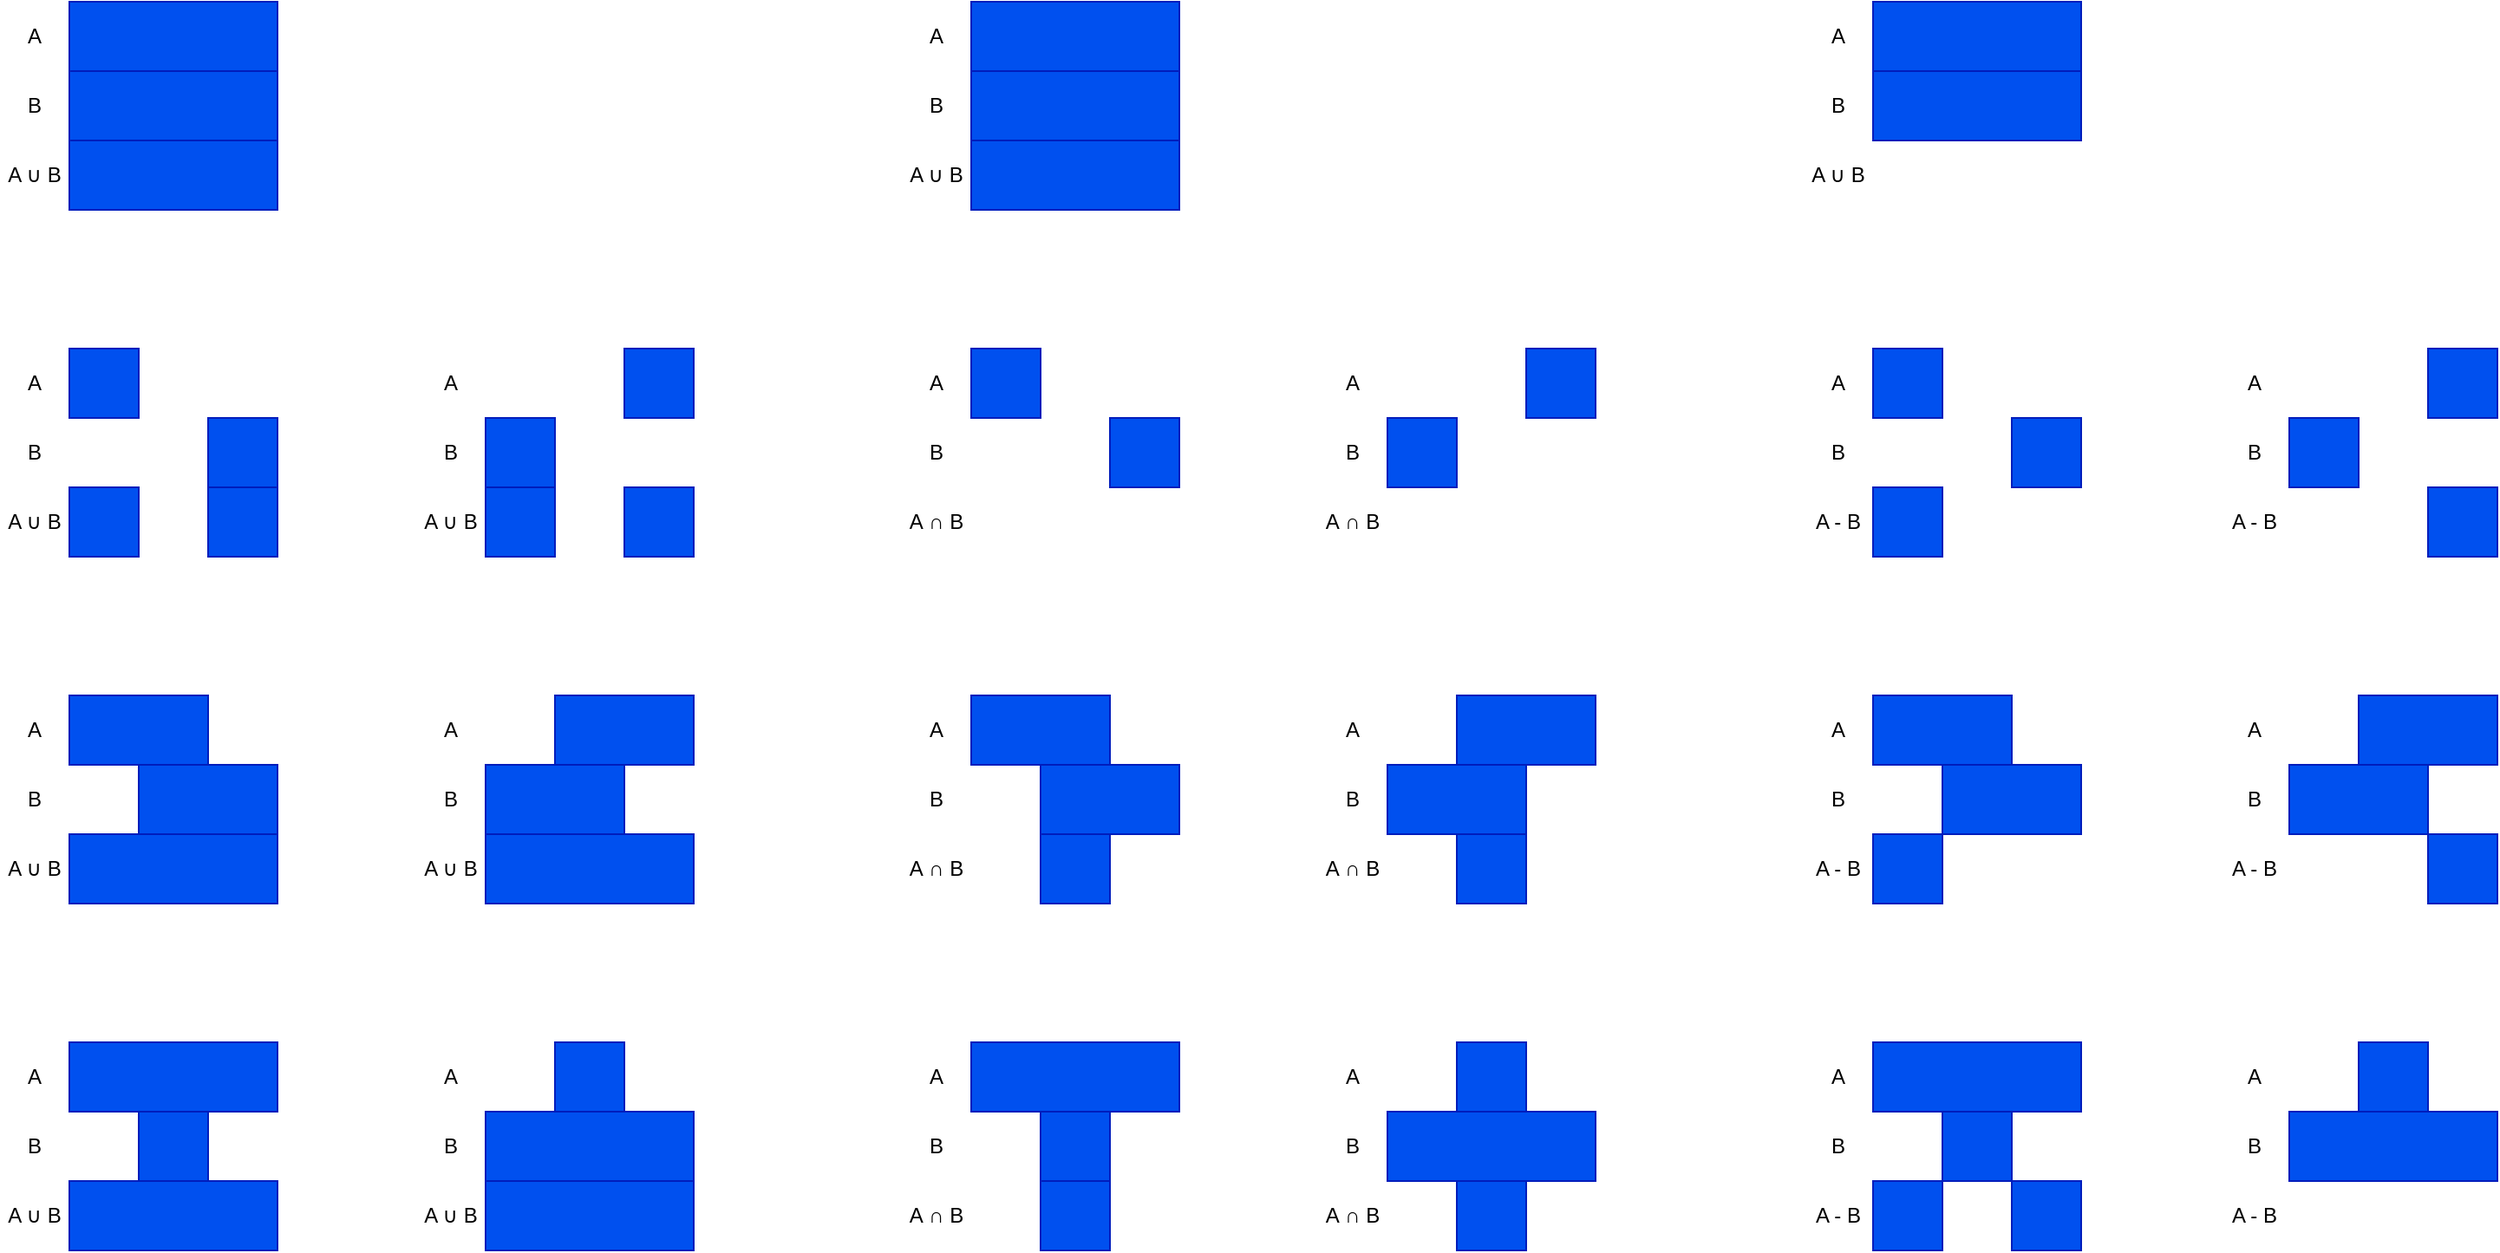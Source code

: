 <mxfile version="26.0.4">
  <diagram name="Página-1" id="0P5e-JBuwZ5SgOw4xPhd">
    <mxGraphModel dx="1028" dy="548" grid="1" gridSize="10" guides="1" tooltips="1" connect="1" arrows="1" fold="1" page="1" pageScale="1" pageWidth="2336" pageHeight="1654" math="0" shadow="0">
      <root>
        <mxCell id="0" />
        <mxCell id="1" parent="0" />
        <mxCell id="MSWZd27J1eRuXuV8zKMv-4" style="edgeStyle=orthogonalEdgeStyle;rounded=0;orthogonalLoop=1;jettySize=auto;html=1;exitX=0.25;exitY=0;exitDx=0;exitDy=0;" parent="1" edge="1">
          <mxGeometry relative="1" as="geometry">
            <mxPoint x="330" y="200" as="sourcePoint" />
          </mxGeometry>
        </mxCell>
        <mxCell id="MSWZd27J1eRuXuV8zKMv-10" value="" style="rounded=0;whiteSpace=wrap;html=1;fillColor=#0050ef;fontColor=#ffffff;strokeColor=#001DBC;" parent="1" vertex="1">
          <mxGeometry x="400" y="400" width="40" height="40" as="geometry" />
        </mxCell>
        <mxCell id="MSWZd27J1eRuXuV8zKMv-11" value="A" style="text;html=1;align=center;verticalAlign=middle;whiteSpace=wrap;rounded=0;" parent="1" vertex="1">
          <mxGeometry x="360" y="400" width="40" height="40" as="geometry" />
        </mxCell>
        <mxCell id="MSWZd27J1eRuXuV8zKMv-12" value="B" style="text;html=1;align=center;verticalAlign=middle;whiteSpace=wrap;rounded=0;" parent="1" vertex="1">
          <mxGeometry x="360" y="440" width="40" height="40" as="geometry" />
        </mxCell>
        <mxCell id="MSWZd27J1eRuXuV8zKMv-13" value="A ∪ B" style="text;html=1;align=center;verticalAlign=middle;whiteSpace=wrap;rounded=0;" parent="1" vertex="1">
          <mxGeometry x="360" y="480" width="40" height="40" as="geometry" />
        </mxCell>
        <mxCell id="MSWZd27J1eRuXuV8zKMv-15" value="" style="rounded=0;whiteSpace=wrap;html=1;fillColor=#0050ef;fontColor=#ffffff;strokeColor=#001DBC;" parent="1" vertex="1">
          <mxGeometry x="480" y="440" width="40" height="40" as="geometry" />
        </mxCell>
        <mxCell id="MSWZd27J1eRuXuV8zKMv-17" value="" style="rounded=0;whiteSpace=wrap;html=1;fillColor=#0050ef;fontColor=#ffffff;strokeColor=#001DBC;" parent="1" vertex="1">
          <mxGeometry x="400" y="600" width="80" height="40" as="geometry" />
        </mxCell>
        <mxCell id="MSWZd27J1eRuXuV8zKMv-18" value="A" style="text;html=1;align=center;verticalAlign=middle;whiteSpace=wrap;rounded=0;" parent="1" vertex="1">
          <mxGeometry x="360" y="600" width="40" height="40" as="geometry" />
        </mxCell>
        <mxCell id="MSWZd27J1eRuXuV8zKMv-19" value="B" style="text;html=1;align=center;verticalAlign=middle;whiteSpace=wrap;rounded=0;" parent="1" vertex="1">
          <mxGeometry x="360" y="640" width="40" height="40" as="geometry" />
        </mxCell>
        <mxCell id="MSWZd27J1eRuXuV8zKMv-20" value="A ∪ B" style="text;html=1;align=center;verticalAlign=middle;whiteSpace=wrap;rounded=0;" parent="1" vertex="1">
          <mxGeometry x="360" y="680" width="40" height="40" as="geometry" />
        </mxCell>
        <mxCell id="MSWZd27J1eRuXuV8zKMv-21" value="" style="rounded=0;whiteSpace=wrap;html=1;fillColor=#0050ef;fontColor=#ffffff;strokeColor=#001DBC;" parent="1" vertex="1">
          <mxGeometry x="400" y="680" width="120" height="40" as="geometry" />
        </mxCell>
        <mxCell id="MSWZd27J1eRuXuV8zKMv-22" value="" style="rounded=0;whiteSpace=wrap;html=1;fillColor=#0050ef;fontColor=#ffffff;strokeColor=#001DBC;" parent="1" vertex="1">
          <mxGeometry x="440" y="640" width="80" height="40" as="geometry" />
        </mxCell>
        <mxCell id="MSWZd27J1eRuXuV8zKMv-24" value="" style="rounded=0;whiteSpace=wrap;html=1;fillColor=#0050ef;fontColor=#ffffff;strokeColor=#001DBC;" parent="1" vertex="1">
          <mxGeometry x="400" y="800" width="120" height="40" as="geometry" />
        </mxCell>
        <mxCell id="MSWZd27J1eRuXuV8zKMv-25" value="A" style="text;html=1;align=center;verticalAlign=middle;whiteSpace=wrap;rounded=0;" parent="1" vertex="1">
          <mxGeometry x="360" y="800" width="40" height="40" as="geometry" />
        </mxCell>
        <mxCell id="MSWZd27J1eRuXuV8zKMv-26" value="B" style="text;html=1;align=center;verticalAlign=middle;whiteSpace=wrap;rounded=0;" parent="1" vertex="1">
          <mxGeometry x="360" y="840" width="40" height="40" as="geometry" />
        </mxCell>
        <mxCell id="MSWZd27J1eRuXuV8zKMv-27" value="A ∪ B" style="text;html=1;align=center;verticalAlign=middle;whiteSpace=wrap;rounded=0;" parent="1" vertex="1">
          <mxGeometry x="360" y="880" width="40" height="40" as="geometry" />
        </mxCell>
        <mxCell id="MSWZd27J1eRuXuV8zKMv-28" value="" style="rounded=0;whiteSpace=wrap;html=1;fillColor=#0050ef;fontColor=#ffffff;strokeColor=#001DBC;" parent="1" vertex="1">
          <mxGeometry x="400" y="880" width="120" height="40" as="geometry" />
        </mxCell>
        <mxCell id="MSWZd27J1eRuXuV8zKMv-29" value="" style="rounded=0;whiteSpace=wrap;html=1;fillColor=#0050ef;fontColor=#ffffff;strokeColor=#001DBC;" parent="1" vertex="1">
          <mxGeometry x="440" y="840" width="40" height="40" as="geometry" />
        </mxCell>
        <mxCell id="MSWZd27J1eRuXuV8zKMv-30" value="" style="rounded=0;whiteSpace=wrap;html=1;fillColor=#0050ef;fontColor=#ffffff;strokeColor=#001DBC;" parent="1" vertex="1">
          <mxGeometry x="680" y="800" width="40" height="40" as="geometry" />
        </mxCell>
        <mxCell id="MSWZd27J1eRuXuV8zKMv-31" value="A" style="text;html=1;align=center;verticalAlign=middle;whiteSpace=wrap;rounded=0;" parent="1" vertex="1">
          <mxGeometry x="600" y="800" width="40" height="40" as="geometry" />
        </mxCell>
        <mxCell id="MSWZd27J1eRuXuV8zKMv-32" value="B" style="text;html=1;align=center;verticalAlign=middle;whiteSpace=wrap;rounded=0;" parent="1" vertex="1">
          <mxGeometry x="600" y="840" width="40" height="40" as="geometry" />
        </mxCell>
        <mxCell id="MSWZd27J1eRuXuV8zKMv-33" value="A ∪ B" style="text;html=1;align=center;verticalAlign=middle;whiteSpace=wrap;rounded=0;" parent="1" vertex="1">
          <mxGeometry x="600" y="880" width="40" height="40" as="geometry" />
        </mxCell>
        <mxCell id="MSWZd27J1eRuXuV8zKMv-34" value="" style="rounded=0;whiteSpace=wrap;html=1;fillColor=#0050ef;fontColor=#ffffff;strokeColor=#001DBC;" parent="1" vertex="1">
          <mxGeometry x="640" y="880" width="120" height="40" as="geometry" />
        </mxCell>
        <mxCell id="MSWZd27J1eRuXuV8zKMv-35" value="" style="rounded=0;whiteSpace=wrap;html=1;fillColor=#0050ef;fontColor=#ffffff;strokeColor=#001DBC;" parent="1" vertex="1">
          <mxGeometry x="640" y="840" width="120" height="40" as="geometry" />
        </mxCell>
        <mxCell id="MSWZd27J1eRuXuV8zKMv-36" value="" style="rounded=0;whiteSpace=wrap;html=1;fillColor=#0050ef;fontColor=#ffffff;strokeColor=#001DBC;" parent="1" vertex="1">
          <mxGeometry x="680" y="600" width="80" height="40" as="geometry" />
        </mxCell>
        <mxCell id="MSWZd27J1eRuXuV8zKMv-37" value="A" style="text;html=1;align=center;verticalAlign=middle;whiteSpace=wrap;rounded=0;" parent="1" vertex="1">
          <mxGeometry x="600" y="600" width="40" height="40" as="geometry" />
        </mxCell>
        <mxCell id="MSWZd27J1eRuXuV8zKMv-38" value="B" style="text;html=1;align=center;verticalAlign=middle;whiteSpace=wrap;rounded=0;" parent="1" vertex="1">
          <mxGeometry x="600" y="640" width="40" height="40" as="geometry" />
        </mxCell>
        <mxCell id="MSWZd27J1eRuXuV8zKMv-39" value="A ∪ B" style="text;html=1;align=center;verticalAlign=middle;whiteSpace=wrap;rounded=0;" parent="1" vertex="1">
          <mxGeometry x="600" y="680" width="40" height="40" as="geometry" />
        </mxCell>
        <mxCell id="MSWZd27J1eRuXuV8zKMv-40" value="" style="rounded=0;whiteSpace=wrap;html=1;fillColor=#0050ef;fontColor=#ffffff;strokeColor=#001DBC;" parent="1" vertex="1">
          <mxGeometry x="640" y="680" width="120" height="40" as="geometry" />
        </mxCell>
        <mxCell id="MSWZd27J1eRuXuV8zKMv-41" value="" style="rounded=0;whiteSpace=wrap;html=1;fillColor=#0050ef;fontColor=#ffffff;strokeColor=#001DBC;" parent="1" vertex="1">
          <mxGeometry x="640" y="640" width="80" height="40" as="geometry" />
        </mxCell>
        <mxCell id="MSWZd27J1eRuXuV8zKMv-48" value="" style="rounded=0;whiteSpace=wrap;html=1;fillColor=#0050ef;fontColor=#ffffff;strokeColor=#001DBC;" parent="1" vertex="1">
          <mxGeometry x="720" y="400" width="40" height="40" as="geometry" />
        </mxCell>
        <mxCell id="MSWZd27J1eRuXuV8zKMv-49" value="A" style="text;html=1;align=center;verticalAlign=middle;whiteSpace=wrap;rounded=0;" parent="1" vertex="1">
          <mxGeometry x="600" y="400" width="40" height="40" as="geometry" />
        </mxCell>
        <mxCell id="MSWZd27J1eRuXuV8zKMv-50" value="B" style="text;html=1;align=center;verticalAlign=middle;whiteSpace=wrap;rounded=0;" parent="1" vertex="1">
          <mxGeometry x="600" y="440" width="40" height="40" as="geometry" />
        </mxCell>
        <mxCell id="MSWZd27J1eRuXuV8zKMv-51" value="A ∪ B" style="text;html=1;align=center;verticalAlign=middle;whiteSpace=wrap;rounded=0;" parent="1" vertex="1">
          <mxGeometry x="600" y="480" width="40" height="40" as="geometry" />
        </mxCell>
        <mxCell id="MSWZd27J1eRuXuV8zKMv-52" value="" style="rounded=0;whiteSpace=wrap;html=1;fillColor=#0050ef;fontColor=#ffffff;strokeColor=#001DBC;" parent="1" vertex="1">
          <mxGeometry x="640" y="480" width="40" height="40" as="geometry" />
        </mxCell>
        <mxCell id="MSWZd27J1eRuXuV8zKMv-53" value="" style="rounded=0;whiteSpace=wrap;html=1;fillColor=#0050ef;fontColor=#ffffff;strokeColor=#001DBC;" parent="1" vertex="1">
          <mxGeometry x="640" y="440" width="40" height="40" as="geometry" />
        </mxCell>
        <mxCell id="MSWZd27J1eRuXuV8zKMv-54" value="" style="rounded=0;whiteSpace=wrap;html=1;fillColor=#0050ef;fontColor=#ffffff;strokeColor=#001DBC;" parent="1" vertex="1">
          <mxGeometry x="720" y="480" width="40" height="40" as="geometry" />
        </mxCell>
        <mxCell id="2bcEdk9TwT6hFKMvWwS6-1" value="" style="rounded=0;whiteSpace=wrap;html=1;fillColor=#0050ef;fontColor=#ffffff;strokeColor=#001DBC;" vertex="1" parent="1">
          <mxGeometry x="400" y="480" width="40" height="40" as="geometry" />
        </mxCell>
        <mxCell id="2bcEdk9TwT6hFKMvWwS6-2" value="" style="rounded=0;whiteSpace=wrap;html=1;fillColor=#0050ef;fontColor=#ffffff;strokeColor=#001DBC;" vertex="1" parent="1">
          <mxGeometry x="480" y="480" width="40" height="40" as="geometry" />
        </mxCell>
        <mxCell id="2bcEdk9TwT6hFKMvWwS6-3" value="" style="rounded=0;whiteSpace=wrap;html=1;fillColor=#0050ef;fontColor=#ffffff;strokeColor=#001DBC;" vertex="1" parent="1">
          <mxGeometry x="920" y="400" width="40" height="40" as="geometry" />
        </mxCell>
        <mxCell id="2bcEdk9TwT6hFKMvWwS6-4" value="A" style="text;html=1;align=center;verticalAlign=middle;whiteSpace=wrap;rounded=0;" vertex="1" parent="1">
          <mxGeometry x="880" y="400" width="40" height="40" as="geometry" />
        </mxCell>
        <mxCell id="2bcEdk9TwT6hFKMvWwS6-5" value="B" style="text;html=1;align=center;verticalAlign=middle;whiteSpace=wrap;rounded=0;" vertex="1" parent="1">
          <mxGeometry x="880" y="440" width="40" height="40" as="geometry" />
        </mxCell>
        <mxCell id="2bcEdk9TwT6hFKMvWwS6-6" value="A&amp;nbsp;&lt;span style=&quot;background-color: transparent; color: light-dark(rgb(0, 0, 0), rgb(255, 255, 255));&quot;&gt;∩&amp;nbsp;&lt;/span&gt;&lt;span style=&quot;background-color: transparent; color: light-dark(rgb(0, 0, 0), rgb(255, 255, 255));&quot;&gt;B&lt;/span&gt;" style="text;html=1;align=center;verticalAlign=middle;whiteSpace=wrap;rounded=0;" vertex="1" parent="1">
          <mxGeometry x="880" y="480" width="40" height="40" as="geometry" />
        </mxCell>
        <mxCell id="2bcEdk9TwT6hFKMvWwS6-7" value="" style="rounded=0;whiteSpace=wrap;html=1;fillColor=#0050ef;fontColor=#ffffff;strokeColor=#001DBC;" vertex="1" parent="1">
          <mxGeometry x="1000" y="440" width="40" height="40" as="geometry" />
        </mxCell>
        <mxCell id="2bcEdk9TwT6hFKMvWwS6-8" value="" style="rounded=0;whiteSpace=wrap;html=1;fillColor=#0050ef;fontColor=#ffffff;strokeColor=#001DBC;" vertex="1" parent="1">
          <mxGeometry x="920" y="600" width="80" height="40" as="geometry" />
        </mxCell>
        <mxCell id="2bcEdk9TwT6hFKMvWwS6-9" value="A" style="text;html=1;align=center;verticalAlign=middle;whiteSpace=wrap;rounded=0;" vertex="1" parent="1">
          <mxGeometry x="880" y="600" width="40" height="40" as="geometry" />
        </mxCell>
        <mxCell id="2bcEdk9TwT6hFKMvWwS6-10" value="B" style="text;html=1;align=center;verticalAlign=middle;whiteSpace=wrap;rounded=0;" vertex="1" parent="1">
          <mxGeometry x="880" y="640" width="40" height="40" as="geometry" />
        </mxCell>
        <mxCell id="2bcEdk9TwT6hFKMvWwS6-12" value="" style="rounded=0;whiteSpace=wrap;html=1;fillColor=#0050ef;fontColor=#ffffff;strokeColor=#001DBC;" vertex="1" parent="1">
          <mxGeometry x="960" y="680" width="40" height="40" as="geometry" />
        </mxCell>
        <mxCell id="2bcEdk9TwT6hFKMvWwS6-13" value="" style="rounded=0;whiteSpace=wrap;html=1;fillColor=#0050ef;fontColor=#ffffff;strokeColor=#001DBC;" vertex="1" parent="1">
          <mxGeometry x="960" y="640" width="80" height="40" as="geometry" />
        </mxCell>
        <mxCell id="2bcEdk9TwT6hFKMvWwS6-14" value="" style="rounded=0;whiteSpace=wrap;html=1;fillColor=#0050ef;fontColor=#ffffff;strokeColor=#001DBC;" vertex="1" parent="1">
          <mxGeometry x="920" y="800" width="120" height="40" as="geometry" />
        </mxCell>
        <mxCell id="2bcEdk9TwT6hFKMvWwS6-15" value="A" style="text;html=1;align=center;verticalAlign=middle;whiteSpace=wrap;rounded=0;" vertex="1" parent="1">
          <mxGeometry x="880" y="800" width="40" height="40" as="geometry" />
        </mxCell>
        <mxCell id="2bcEdk9TwT6hFKMvWwS6-16" value="B" style="text;html=1;align=center;verticalAlign=middle;whiteSpace=wrap;rounded=0;" vertex="1" parent="1">
          <mxGeometry x="880" y="840" width="40" height="40" as="geometry" />
        </mxCell>
        <mxCell id="2bcEdk9TwT6hFKMvWwS6-18" value="" style="rounded=0;whiteSpace=wrap;html=1;fillColor=#0050ef;fontColor=#ffffff;strokeColor=#001DBC;" vertex="1" parent="1">
          <mxGeometry x="960" y="880" width="40" height="40" as="geometry" />
        </mxCell>
        <mxCell id="2bcEdk9TwT6hFKMvWwS6-19" value="" style="rounded=0;whiteSpace=wrap;html=1;fillColor=#0050ef;fontColor=#ffffff;strokeColor=#001DBC;" vertex="1" parent="1">
          <mxGeometry x="960" y="840" width="40" height="40" as="geometry" />
        </mxCell>
        <mxCell id="2bcEdk9TwT6hFKMvWwS6-20" value="" style="rounded=0;whiteSpace=wrap;html=1;fillColor=#0050ef;fontColor=#ffffff;strokeColor=#001DBC;" vertex="1" parent="1">
          <mxGeometry x="1200" y="800" width="40" height="40" as="geometry" />
        </mxCell>
        <mxCell id="2bcEdk9TwT6hFKMvWwS6-21" value="A" style="text;html=1;align=center;verticalAlign=middle;whiteSpace=wrap;rounded=0;" vertex="1" parent="1">
          <mxGeometry x="1120" y="800" width="40" height="40" as="geometry" />
        </mxCell>
        <mxCell id="2bcEdk9TwT6hFKMvWwS6-22" value="B" style="text;html=1;align=center;verticalAlign=middle;whiteSpace=wrap;rounded=0;" vertex="1" parent="1">
          <mxGeometry x="1120" y="840" width="40" height="40" as="geometry" />
        </mxCell>
        <mxCell id="2bcEdk9TwT6hFKMvWwS6-24" value="" style="rounded=0;whiteSpace=wrap;html=1;fillColor=#0050ef;fontColor=#ffffff;strokeColor=#001DBC;" vertex="1" parent="1">
          <mxGeometry x="1200" y="880" width="40" height="40" as="geometry" />
        </mxCell>
        <mxCell id="2bcEdk9TwT6hFKMvWwS6-25" value="" style="rounded=0;whiteSpace=wrap;html=1;fillColor=#0050ef;fontColor=#ffffff;strokeColor=#001DBC;" vertex="1" parent="1">
          <mxGeometry x="1160" y="840" width="120" height="40" as="geometry" />
        </mxCell>
        <mxCell id="2bcEdk9TwT6hFKMvWwS6-26" value="" style="rounded=0;whiteSpace=wrap;html=1;fillColor=#0050ef;fontColor=#ffffff;strokeColor=#001DBC;" vertex="1" parent="1">
          <mxGeometry x="1200" y="600" width="80" height="40" as="geometry" />
        </mxCell>
        <mxCell id="2bcEdk9TwT6hFKMvWwS6-27" value="A" style="text;html=1;align=center;verticalAlign=middle;whiteSpace=wrap;rounded=0;" vertex="1" parent="1">
          <mxGeometry x="1120" y="600" width="40" height="40" as="geometry" />
        </mxCell>
        <mxCell id="2bcEdk9TwT6hFKMvWwS6-28" value="B" style="text;html=1;align=center;verticalAlign=middle;whiteSpace=wrap;rounded=0;" vertex="1" parent="1">
          <mxGeometry x="1120" y="640" width="40" height="40" as="geometry" />
        </mxCell>
        <mxCell id="2bcEdk9TwT6hFKMvWwS6-30" value="" style="rounded=0;whiteSpace=wrap;html=1;fillColor=#0050ef;fontColor=#ffffff;strokeColor=#001DBC;" vertex="1" parent="1">
          <mxGeometry x="1200" y="680" width="40" height="40" as="geometry" />
        </mxCell>
        <mxCell id="2bcEdk9TwT6hFKMvWwS6-31" value="" style="rounded=0;whiteSpace=wrap;html=1;fillColor=#0050ef;fontColor=#ffffff;strokeColor=#001DBC;" vertex="1" parent="1">
          <mxGeometry x="1160" y="640" width="80" height="40" as="geometry" />
        </mxCell>
        <mxCell id="2bcEdk9TwT6hFKMvWwS6-32" value="" style="rounded=0;whiteSpace=wrap;html=1;fillColor=#0050ef;fontColor=#ffffff;strokeColor=#001DBC;" vertex="1" parent="1">
          <mxGeometry x="1240" y="400" width="40" height="40" as="geometry" />
        </mxCell>
        <mxCell id="2bcEdk9TwT6hFKMvWwS6-33" value="A" style="text;html=1;align=center;verticalAlign=middle;whiteSpace=wrap;rounded=0;" vertex="1" parent="1">
          <mxGeometry x="1120" y="400" width="40" height="40" as="geometry" />
        </mxCell>
        <mxCell id="2bcEdk9TwT6hFKMvWwS6-34" value="B" style="text;html=1;align=center;verticalAlign=middle;whiteSpace=wrap;rounded=0;" vertex="1" parent="1">
          <mxGeometry x="1120" y="440" width="40" height="40" as="geometry" />
        </mxCell>
        <mxCell id="2bcEdk9TwT6hFKMvWwS6-37" value="" style="rounded=0;whiteSpace=wrap;html=1;fillColor=#0050ef;fontColor=#ffffff;strokeColor=#001DBC;" vertex="1" parent="1">
          <mxGeometry x="1160" y="440" width="40" height="40" as="geometry" />
        </mxCell>
        <mxCell id="2bcEdk9TwT6hFKMvWwS6-41" value="A&amp;nbsp;&lt;span style=&quot;background-color: transparent; color: light-dark(rgb(0, 0, 0), rgb(255, 255, 255));&quot;&gt;∩&amp;nbsp;&lt;/span&gt;&lt;span style=&quot;background-color: transparent; color: light-dark(rgb(0, 0, 0), rgb(255, 255, 255));&quot;&gt;B&lt;/span&gt;" style="text;html=1;align=center;verticalAlign=middle;whiteSpace=wrap;rounded=0;" vertex="1" parent="1">
          <mxGeometry x="1120" y="480" width="40" height="40" as="geometry" />
        </mxCell>
        <mxCell id="2bcEdk9TwT6hFKMvWwS6-42" value="A&amp;nbsp;&lt;span style=&quot;background-color: transparent; color: light-dark(rgb(0, 0, 0), rgb(255, 255, 255));&quot;&gt;∩&amp;nbsp;&lt;/span&gt;&lt;span style=&quot;background-color: transparent; color: light-dark(rgb(0, 0, 0), rgb(255, 255, 255));&quot;&gt;B&lt;/span&gt;" style="text;html=1;align=center;verticalAlign=middle;whiteSpace=wrap;rounded=0;" vertex="1" parent="1">
          <mxGeometry x="880" y="680" width="40" height="40" as="geometry" />
        </mxCell>
        <mxCell id="2bcEdk9TwT6hFKMvWwS6-43" value="A&amp;nbsp;&lt;span style=&quot;background-color: transparent; color: light-dark(rgb(0, 0, 0), rgb(255, 255, 255));&quot;&gt;∩&amp;nbsp;&lt;/span&gt;&lt;span style=&quot;background-color: transparent; color: light-dark(rgb(0, 0, 0), rgb(255, 255, 255));&quot;&gt;B&lt;/span&gt;" style="text;html=1;align=center;verticalAlign=middle;whiteSpace=wrap;rounded=0;" vertex="1" parent="1">
          <mxGeometry x="1120" y="680" width="40" height="40" as="geometry" />
        </mxCell>
        <mxCell id="2bcEdk9TwT6hFKMvWwS6-44" value="A&amp;nbsp;&lt;span style=&quot;background-color: transparent; color: light-dark(rgb(0, 0, 0), rgb(255, 255, 255));&quot;&gt;∩&amp;nbsp;&lt;/span&gt;&lt;span style=&quot;background-color: transparent; color: light-dark(rgb(0, 0, 0), rgb(255, 255, 255));&quot;&gt;B&lt;/span&gt;" style="text;html=1;align=center;verticalAlign=middle;whiteSpace=wrap;rounded=0;" vertex="1" parent="1">
          <mxGeometry x="880" y="880" width="40" height="40" as="geometry" />
        </mxCell>
        <mxCell id="2bcEdk9TwT6hFKMvWwS6-45" value="A&amp;nbsp;&lt;span style=&quot;background-color: transparent; color: light-dark(rgb(0, 0, 0), rgb(255, 255, 255));&quot;&gt;∩&amp;nbsp;&lt;/span&gt;&lt;span style=&quot;background-color: transparent; color: light-dark(rgb(0, 0, 0), rgb(255, 255, 255));&quot;&gt;B&lt;/span&gt;" style="text;html=1;align=center;verticalAlign=middle;whiteSpace=wrap;rounded=0;" vertex="1" parent="1">
          <mxGeometry x="1120" y="880" width="40" height="40" as="geometry" />
        </mxCell>
        <mxCell id="2bcEdk9TwT6hFKMvWwS6-46" value="" style="rounded=0;whiteSpace=wrap;html=1;fillColor=#0050ef;fontColor=#ffffff;strokeColor=#001DBC;" vertex="1" parent="1">
          <mxGeometry x="1440" y="400" width="40" height="40" as="geometry" />
        </mxCell>
        <mxCell id="2bcEdk9TwT6hFKMvWwS6-47" value="A" style="text;html=1;align=center;verticalAlign=middle;whiteSpace=wrap;rounded=0;" vertex="1" parent="1">
          <mxGeometry x="1400" y="400" width="40" height="40" as="geometry" />
        </mxCell>
        <mxCell id="2bcEdk9TwT6hFKMvWwS6-48" value="B" style="text;html=1;align=center;verticalAlign=middle;whiteSpace=wrap;rounded=0;" vertex="1" parent="1">
          <mxGeometry x="1400" y="440" width="40" height="40" as="geometry" />
        </mxCell>
        <mxCell id="2bcEdk9TwT6hFKMvWwS6-50" value="" style="rounded=0;whiteSpace=wrap;html=1;fillColor=#0050ef;fontColor=#ffffff;strokeColor=#001DBC;" vertex="1" parent="1">
          <mxGeometry x="1520" y="440" width="40" height="40" as="geometry" />
        </mxCell>
        <mxCell id="2bcEdk9TwT6hFKMvWwS6-51" value="" style="rounded=0;whiteSpace=wrap;html=1;fillColor=#0050ef;fontColor=#ffffff;strokeColor=#001DBC;" vertex="1" parent="1">
          <mxGeometry x="1440" y="600" width="80" height="40" as="geometry" />
        </mxCell>
        <mxCell id="2bcEdk9TwT6hFKMvWwS6-52" value="A" style="text;html=1;align=center;verticalAlign=middle;whiteSpace=wrap;rounded=0;" vertex="1" parent="1">
          <mxGeometry x="1400" y="600" width="40" height="40" as="geometry" />
        </mxCell>
        <mxCell id="2bcEdk9TwT6hFKMvWwS6-53" value="B" style="text;html=1;align=center;verticalAlign=middle;whiteSpace=wrap;rounded=0;" vertex="1" parent="1">
          <mxGeometry x="1400" y="640" width="40" height="40" as="geometry" />
        </mxCell>
        <mxCell id="2bcEdk9TwT6hFKMvWwS6-54" value="" style="rounded=0;whiteSpace=wrap;html=1;fillColor=#0050ef;fontColor=#ffffff;strokeColor=#001DBC;" vertex="1" parent="1">
          <mxGeometry x="1440" y="680" width="40" height="40" as="geometry" />
        </mxCell>
        <mxCell id="2bcEdk9TwT6hFKMvWwS6-55" value="" style="rounded=0;whiteSpace=wrap;html=1;fillColor=#0050ef;fontColor=#ffffff;strokeColor=#001DBC;" vertex="1" parent="1">
          <mxGeometry x="1480" y="640" width="80" height="40" as="geometry" />
        </mxCell>
        <mxCell id="2bcEdk9TwT6hFKMvWwS6-56" value="" style="rounded=0;whiteSpace=wrap;html=1;fillColor=#0050ef;fontColor=#ffffff;strokeColor=#001DBC;" vertex="1" parent="1">
          <mxGeometry x="1440" y="800" width="120" height="40" as="geometry" />
        </mxCell>
        <mxCell id="2bcEdk9TwT6hFKMvWwS6-57" value="A" style="text;html=1;align=center;verticalAlign=middle;whiteSpace=wrap;rounded=0;" vertex="1" parent="1">
          <mxGeometry x="1400" y="800" width="40" height="40" as="geometry" />
        </mxCell>
        <mxCell id="2bcEdk9TwT6hFKMvWwS6-58" value="B" style="text;html=1;align=center;verticalAlign=middle;whiteSpace=wrap;rounded=0;" vertex="1" parent="1">
          <mxGeometry x="1400" y="840" width="40" height="40" as="geometry" />
        </mxCell>
        <mxCell id="2bcEdk9TwT6hFKMvWwS6-59" value="" style="rounded=0;whiteSpace=wrap;html=1;fillColor=#0050ef;fontColor=#ffffff;strokeColor=#001DBC;" vertex="1" parent="1">
          <mxGeometry x="1440" y="880" width="40" height="40" as="geometry" />
        </mxCell>
        <mxCell id="2bcEdk9TwT6hFKMvWwS6-60" value="" style="rounded=0;whiteSpace=wrap;html=1;fillColor=#0050ef;fontColor=#ffffff;strokeColor=#001DBC;" vertex="1" parent="1">
          <mxGeometry x="1480" y="840" width="40" height="40" as="geometry" />
        </mxCell>
        <mxCell id="2bcEdk9TwT6hFKMvWwS6-61" value="" style="rounded=0;whiteSpace=wrap;html=1;fillColor=#0050ef;fontColor=#ffffff;strokeColor=#001DBC;" vertex="1" parent="1">
          <mxGeometry x="1720" y="800" width="40" height="40" as="geometry" />
        </mxCell>
        <mxCell id="2bcEdk9TwT6hFKMvWwS6-62" value="A" style="text;html=1;align=center;verticalAlign=middle;whiteSpace=wrap;rounded=0;" vertex="1" parent="1">
          <mxGeometry x="1640" y="800" width="40" height="40" as="geometry" />
        </mxCell>
        <mxCell id="2bcEdk9TwT6hFKMvWwS6-63" value="B" style="text;html=1;align=center;verticalAlign=middle;whiteSpace=wrap;rounded=0;" vertex="1" parent="1">
          <mxGeometry x="1640" y="840" width="40" height="40" as="geometry" />
        </mxCell>
        <mxCell id="2bcEdk9TwT6hFKMvWwS6-65" value="" style="rounded=0;whiteSpace=wrap;html=1;fillColor=#0050ef;fontColor=#ffffff;strokeColor=#001DBC;" vertex="1" parent="1">
          <mxGeometry x="1680" y="840" width="120" height="40" as="geometry" />
        </mxCell>
        <mxCell id="2bcEdk9TwT6hFKMvWwS6-66" value="" style="rounded=0;whiteSpace=wrap;html=1;fillColor=#0050ef;fontColor=#ffffff;strokeColor=#001DBC;" vertex="1" parent="1">
          <mxGeometry x="1720" y="600" width="80" height="40" as="geometry" />
        </mxCell>
        <mxCell id="2bcEdk9TwT6hFKMvWwS6-67" value="A" style="text;html=1;align=center;verticalAlign=middle;whiteSpace=wrap;rounded=0;" vertex="1" parent="1">
          <mxGeometry x="1640" y="600" width="40" height="40" as="geometry" />
        </mxCell>
        <mxCell id="2bcEdk9TwT6hFKMvWwS6-68" value="B" style="text;html=1;align=center;verticalAlign=middle;whiteSpace=wrap;rounded=0;" vertex="1" parent="1">
          <mxGeometry x="1640" y="640" width="40" height="40" as="geometry" />
        </mxCell>
        <mxCell id="2bcEdk9TwT6hFKMvWwS6-69" value="" style="rounded=0;whiteSpace=wrap;html=1;fillColor=#0050ef;fontColor=#ffffff;strokeColor=#001DBC;" vertex="1" parent="1">
          <mxGeometry x="1760" y="680" width="40" height="40" as="geometry" />
        </mxCell>
        <mxCell id="2bcEdk9TwT6hFKMvWwS6-70" value="" style="rounded=0;whiteSpace=wrap;html=1;fillColor=#0050ef;fontColor=#ffffff;strokeColor=#001DBC;" vertex="1" parent="1">
          <mxGeometry x="1680" y="640" width="80" height="40" as="geometry" />
        </mxCell>
        <mxCell id="2bcEdk9TwT6hFKMvWwS6-71" value="" style="rounded=0;whiteSpace=wrap;html=1;fillColor=#0050ef;fontColor=#ffffff;strokeColor=#001DBC;" vertex="1" parent="1">
          <mxGeometry x="1760" y="400" width="40" height="40" as="geometry" />
        </mxCell>
        <mxCell id="2bcEdk9TwT6hFKMvWwS6-72" value="A" style="text;html=1;align=center;verticalAlign=middle;whiteSpace=wrap;rounded=0;" vertex="1" parent="1">
          <mxGeometry x="1640" y="400" width="40" height="40" as="geometry" />
        </mxCell>
        <mxCell id="2bcEdk9TwT6hFKMvWwS6-73" value="B" style="text;html=1;align=center;verticalAlign=middle;whiteSpace=wrap;rounded=0;" vertex="1" parent="1">
          <mxGeometry x="1640" y="440" width="40" height="40" as="geometry" />
        </mxCell>
        <mxCell id="2bcEdk9TwT6hFKMvWwS6-74" value="" style="rounded=0;whiteSpace=wrap;html=1;fillColor=#0050ef;fontColor=#ffffff;strokeColor=#001DBC;" vertex="1" parent="1">
          <mxGeometry x="1680" y="440" width="40" height="40" as="geometry" />
        </mxCell>
        <mxCell id="2bcEdk9TwT6hFKMvWwS6-75" value="A -&amp;nbsp;&lt;span style=&quot;background-color: transparent; color: light-dark(rgb(0, 0, 0), rgb(255, 255, 255));&quot;&gt;B&lt;/span&gt;" style="text;html=1;align=center;verticalAlign=middle;whiteSpace=wrap;rounded=0;" vertex="1" parent="1">
          <mxGeometry x="1640" y="480" width="40" height="40" as="geometry" />
        </mxCell>
        <mxCell id="2bcEdk9TwT6hFKMvWwS6-80" value="A -&amp;nbsp;&lt;span style=&quot;background-color: transparent; color: light-dark(rgb(0, 0, 0), rgb(255, 255, 255));&quot;&gt;B&lt;/span&gt;" style="text;html=1;align=center;verticalAlign=middle;whiteSpace=wrap;rounded=0;" vertex="1" parent="1">
          <mxGeometry x="1400" y="480" width="40" height="40" as="geometry" />
        </mxCell>
        <mxCell id="2bcEdk9TwT6hFKMvWwS6-81" value="A -&amp;nbsp;&lt;span style=&quot;background-color: transparent; color: light-dark(rgb(0, 0, 0), rgb(255, 255, 255));&quot;&gt;B&lt;/span&gt;" style="text;html=1;align=center;verticalAlign=middle;whiteSpace=wrap;rounded=0;" vertex="1" parent="1">
          <mxGeometry x="1400" y="680" width="40" height="40" as="geometry" />
        </mxCell>
        <mxCell id="2bcEdk9TwT6hFKMvWwS6-82" value="A -&amp;nbsp;&lt;span style=&quot;background-color: transparent; color: light-dark(rgb(0, 0, 0), rgb(255, 255, 255));&quot;&gt;B&lt;/span&gt;" style="text;html=1;align=center;verticalAlign=middle;whiteSpace=wrap;rounded=0;" vertex="1" parent="1">
          <mxGeometry x="1400" y="880" width="40" height="40" as="geometry" />
        </mxCell>
        <mxCell id="2bcEdk9TwT6hFKMvWwS6-83" value="A -&amp;nbsp;&lt;span style=&quot;background-color: transparent; color: light-dark(rgb(0, 0, 0), rgb(255, 255, 255));&quot;&gt;B&lt;/span&gt;" style="text;html=1;align=center;verticalAlign=middle;whiteSpace=wrap;rounded=0;" vertex="1" parent="1">
          <mxGeometry x="1640" y="680" width="40" height="40" as="geometry" />
        </mxCell>
        <mxCell id="2bcEdk9TwT6hFKMvWwS6-84" value="A -&amp;nbsp;&lt;span style=&quot;background-color: transparent; color: light-dark(rgb(0, 0, 0), rgb(255, 255, 255));&quot;&gt;B&lt;/span&gt;" style="text;html=1;align=center;verticalAlign=middle;whiteSpace=wrap;rounded=0;" vertex="1" parent="1">
          <mxGeometry x="1640" y="880" width="40" height="40" as="geometry" />
        </mxCell>
        <mxCell id="2bcEdk9TwT6hFKMvWwS6-85" value="" style="rounded=0;whiteSpace=wrap;html=1;fillColor=#0050ef;fontColor=#ffffff;strokeColor=#001DBC;" vertex="1" parent="1">
          <mxGeometry x="1440" y="480" width="40" height="40" as="geometry" />
        </mxCell>
        <mxCell id="2bcEdk9TwT6hFKMvWwS6-86" value="" style="rounded=0;whiteSpace=wrap;html=1;fillColor=#0050ef;fontColor=#ffffff;strokeColor=#001DBC;" vertex="1" parent="1">
          <mxGeometry x="1760" y="480" width="40" height="40" as="geometry" />
        </mxCell>
        <mxCell id="2bcEdk9TwT6hFKMvWwS6-88" value="" style="rounded=0;whiteSpace=wrap;html=1;fillColor=#0050ef;fontColor=#ffffff;strokeColor=#001DBC;" vertex="1" parent="1">
          <mxGeometry x="1520" y="880" width="40" height="40" as="geometry" />
        </mxCell>
        <mxCell id="2bcEdk9TwT6hFKMvWwS6-89" value="" style="rounded=0;whiteSpace=wrap;html=1;fillColor=#0050ef;fontColor=#ffffff;strokeColor=#001DBC;" vertex="1" parent="1">
          <mxGeometry x="400" y="200" width="120" height="40" as="geometry" />
        </mxCell>
        <mxCell id="2bcEdk9TwT6hFKMvWwS6-90" value="A" style="text;html=1;align=center;verticalAlign=middle;whiteSpace=wrap;rounded=0;" vertex="1" parent="1">
          <mxGeometry x="360" y="200" width="40" height="40" as="geometry" />
        </mxCell>
        <mxCell id="2bcEdk9TwT6hFKMvWwS6-91" value="B" style="text;html=1;align=center;verticalAlign=middle;whiteSpace=wrap;rounded=0;" vertex="1" parent="1">
          <mxGeometry x="360" y="240" width="40" height="40" as="geometry" />
        </mxCell>
        <mxCell id="2bcEdk9TwT6hFKMvWwS6-92" value="A ∪ B" style="text;html=1;align=center;verticalAlign=middle;whiteSpace=wrap;rounded=0;" vertex="1" parent="1">
          <mxGeometry x="360" y="280" width="40" height="40" as="geometry" />
        </mxCell>
        <mxCell id="2bcEdk9TwT6hFKMvWwS6-93" value="" style="rounded=0;whiteSpace=wrap;html=1;fillColor=#0050ef;fontColor=#ffffff;strokeColor=#001DBC;" vertex="1" parent="1">
          <mxGeometry x="400" y="280" width="120" height="40" as="geometry" />
        </mxCell>
        <mxCell id="2bcEdk9TwT6hFKMvWwS6-94" value="" style="rounded=0;whiteSpace=wrap;html=1;fillColor=#0050ef;fontColor=#ffffff;strokeColor=#001DBC;" vertex="1" parent="1">
          <mxGeometry x="400" y="240" width="120" height="40" as="geometry" />
        </mxCell>
        <mxCell id="2bcEdk9TwT6hFKMvWwS6-95" value="" style="rounded=0;whiteSpace=wrap;html=1;fillColor=#0050ef;fontColor=#ffffff;strokeColor=#001DBC;" vertex="1" parent="1">
          <mxGeometry x="920" y="200" width="120" height="40" as="geometry" />
        </mxCell>
        <mxCell id="2bcEdk9TwT6hFKMvWwS6-96" value="A" style="text;html=1;align=center;verticalAlign=middle;whiteSpace=wrap;rounded=0;" vertex="1" parent="1">
          <mxGeometry x="880" y="200" width="40" height="40" as="geometry" />
        </mxCell>
        <mxCell id="2bcEdk9TwT6hFKMvWwS6-97" value="B" style="text;html=1;align=center;verticalAlign=middle;whiteSpace=wrap;rounded=0;" vertex="1" parent="1">
          <mxGeometry x="880" y="240" width="40" height="40" as="geometry" />
        </mxCell>
        <mxCell id="2bcEdk9TwT6hFKMvWwS6-98" value="A ∪ B" style="text;html=1;align=center;verticalAlign=middle;whiteSpace=wrap;rounded=0;" vertex="1" parent="1">
          <mxGeometry x="880" y="280" width="40" height="40" as="geometry" />
        </mxCell>
        <mxCell id="2bcEdk9TwT6hFKMvWwS6-99" value="" style="rounded=0;whiteSpace=wrap;html=1;fillColor=#0050ef;fontColor=#ffffff;strokeColor=#001DBC;" vertex="1" parent="1">
          <mxGeometry x="920" y="280" width="120" height="40" as="geometry" />
        </mxCell>
        <mxCell id="2bcEdk9TwT6hFKMvWwS6-100" value="" style="rounded=0;whiteSpace=wrap;html=1;fillColor=#0050ef;fontColor=#ffffff;strokeColor=#001DBC;" vertex="1" parent="1">
          <mxGeometry x="920" y="240" width="120" height="40" as="geometry" />
        </mxCell>
        <mxCell id="2bcEdk9TwT6hFKMvWwS6-101" value="" style="rounded=0;whiteSpace=wrap;html=1;fillColor=#0050ef;fontColor=#ffffff;strokeColor=#001DBC;" vertex="1" parent="1">
          <mxGeometry x="1440" y="200" width="120" height="40" as="geometry" />
        </mxCell>
        <mxCell id="2bcEdk9TwT6hFKMvWwS6-102" value="A" style="text;html=1;align=center;verticalAlign=middle;whiteSpace=wrap;rounded=0;" vertex="1" parent="1">
          <mxGeometry x="1400" y="200" width="40" height="40" as="geometry" />
        </mxCell>
        <mxCell id="2bcEdk9TwT6hFKMvWwS6-103" value="B" style="text;html=1;align=center;verticalAlign=middle;whiteSpace=wrap;rounded=0;" vertex="1" parent="1">
          <mxGeometry x="1400" y="240" width="40" height="40" as="geometry" />
        </mxCell>
        <mxCell id="2bcEdk9TwT6hFKMvWwS6-104" value="A ∪ B" style="text;html=1;align=center;verticalAlign=middle;whiteSpace=wrap;rounded=0;" vertex="1" parent="1">
          <mxGeometry x="1400" y="280" width="40" height="40" as="geometry" />
        </mxCell>
        <mxCell id="2bcEdk9TwT6hFKMvWwS6-106" value="" style="rounded=0;whiteSpace=wrap;html=1;fillColor=#0050ef;fontColor=#ffffff;strokeColor=#001DBC;" vertex="1" parent="1">
          <mxGeometry x="1440" y="240" width="120" height="40" as="geometry" />
        </mxCell>
      </root>
    </mxGraphModel>
  </diagram>
</mxfile>
